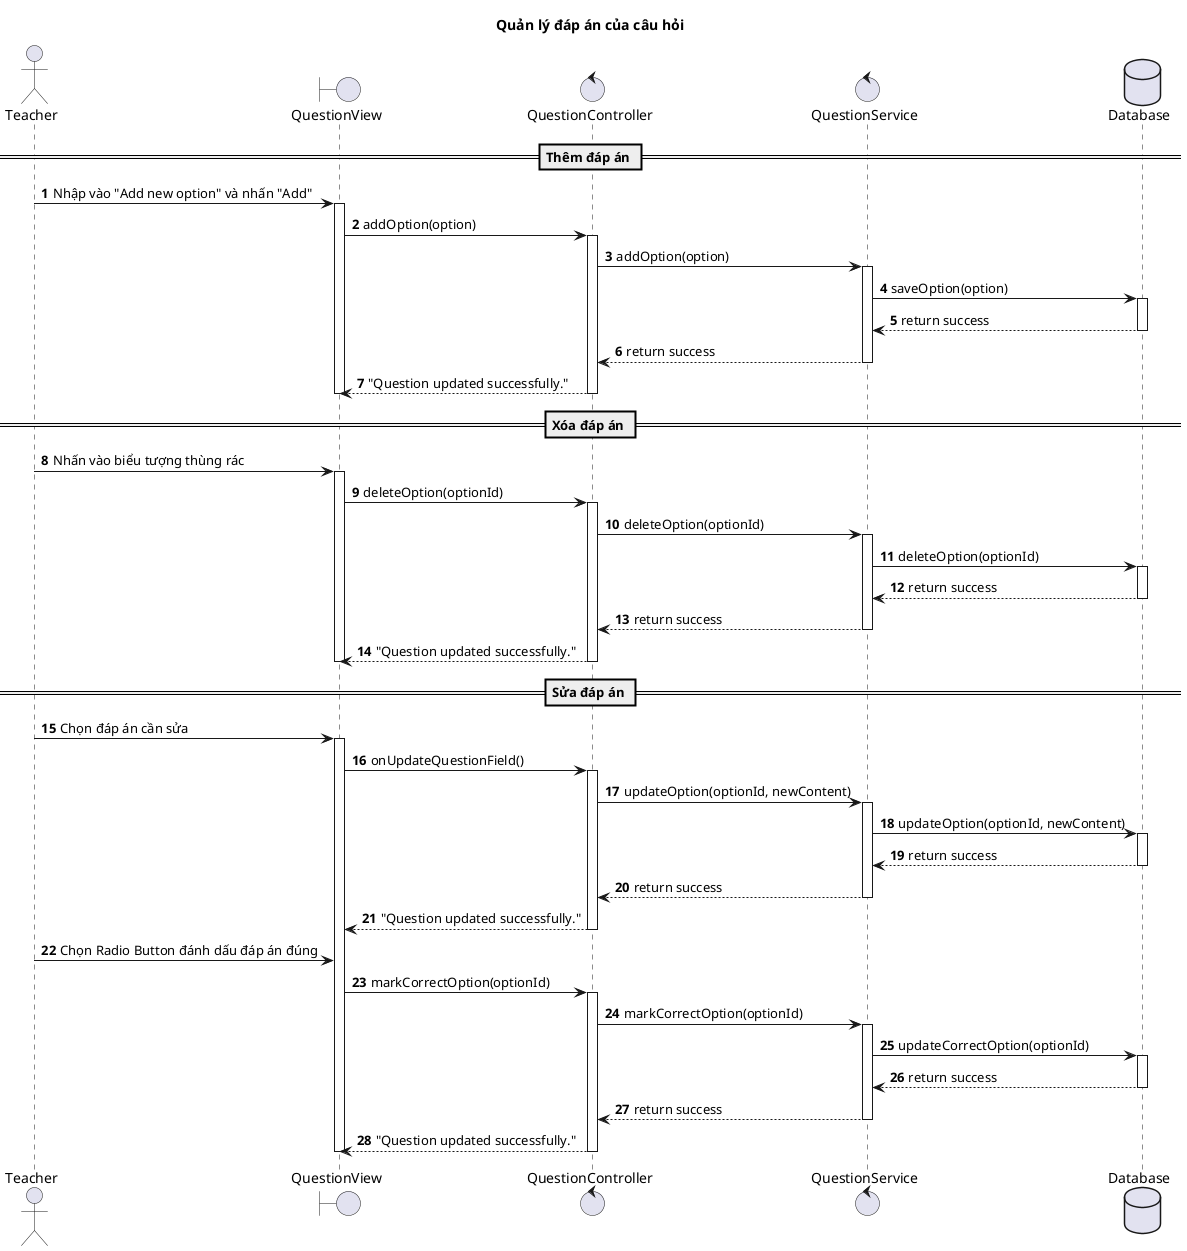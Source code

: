 @startuml

title Quản lý đáp án của câu hỏi

autonumber

actor Teacher
boundary QuestionView
control QuestionController
control QuestionService
database Database

== Thêm đáp án ==
Teacher -> QuestionView : Nhập vào "Add new option" và nhấn "Add"
activate QuestionView
QuestionView -> QuestionController : addOption(option)
activate QuestionController
QuestionController -> QuestionService : addOption(option)
activate QuestionService
QuestionService -> Database : saveOption(option)
activate Database
Database --> QuestionService : return success
deactivate Database
QuestionService --> QuestionController : return success
deactivate QuestionService
QuestionController --> QuestionView : "Question updated successfully."
deactivate QuestionController

deactivate QuestionView

== Xóa đáp án ==
Teacher -> QuestionView : Nhấn vào biểu tượng thùng rác
activate QuestionView
QuestionView -> QuestionController : deleteOption(optionId)
activate QuestionController
QuestionController -> QuestionService : deleteOption(optionId)
activate QuestionService
QuestionService -> Database : deleteOption(optionId)
activate Database
Database --> QuestionService : return success
deactivate Database
QuestionService --> QuestionController : return success
deactivate QuestionService
QuestionController --> QuestionView : "Question updated successfully."
deactivate QuestionController

deactivate QuestionView

== Sửa đáp án ==
Teacher -> QuestionView : Chọn đáp án cần sửa
activate QuestionView
QuestionView -> QuestionController : onUpdateQuestionField()
activate QuestionController
QuestionController -> QuestionService : updateOption(optionId, newContent)
activate QuestionService
QuestionService -> Database : updateOption(optionId, newContent)
activate Database
Database --> QuestionService : return success
deactivate Database
QuestionService --> QuestionController : return success
deactivate QuestionService
QuestionController --> QuestionView : "Question updated successfully."
deactivate QuestionController

Teacher -> QuestionView : Chọn Radio Button đánh dấu đáp án đúng
QuestionView -> QuestionController : markCorrectOption(optionId)
activate QuestionController
QuestionController -> QuestionService : markCorrectOption(optionId)
activate QuestionService
QuestionService -> Database : updateCorrectOption(optionId)
activate Database
Database --> QuestionService : return success
deactivate Database
QuestionService --> QuestionController : return success
deactivate QuestionService
QuestionController --> QuestionView : "Question updated successfully."
deactivate QuestionController

deactivate QuestionView

@enduml
